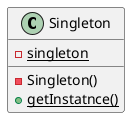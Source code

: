 @startuml Singleton
class Singleton {
    {static} -singleton

    -Singleton()
    {static} +getInstatnce()
}
@enduml
